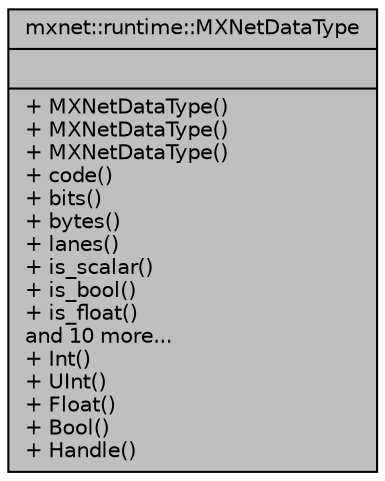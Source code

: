 digraph "mxnet::runtime::MXNetDataType"
{
 // LATEX_PDF_SIZE
  edge [fontname="Helvetica",fontsize="10",labelfontname="Helvetica",labelfontsize="10"];
  node [fontname="Helvetica",fontsize="10",shape=record];
  Node1 [label="{mxnet::runtime::MXNetDataType\n||+ MXNetDataType()\l+ MXNetDataType()\l+ MXNetDataType()\l+ code()\l+ bits()\l+ bytes()\l+ lanes()\l+ is_scalar()\l+ is_bool()\l+ is_float()\land 10 more...\l+ Int()\l+ UInt()\l+ Float()\l+ Bool()\l+ Handle()\l}",height=0.2,width=0.4,color="black", fillcolor="grey75", style="filled", fontcolor="black",tooltip="Runtime primitive data type."];
}
